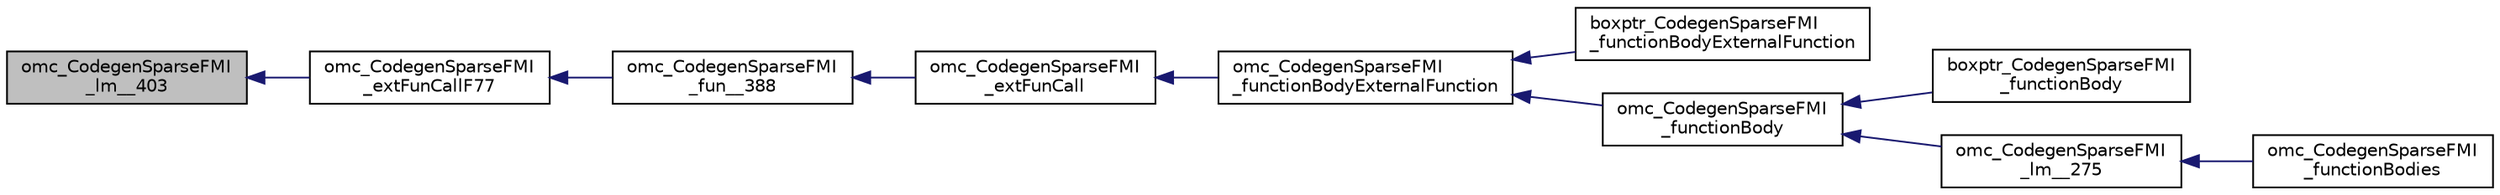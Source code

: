 digraph "omc_CodegenSparseFMI_lm__403"
{
  edge [fontname="Helvetica",fontsize="10",labelfontname="Helvetica",labelfontsize="10"];
  node [fontname="Helvetica",fontsize="10",shape=record];
  rankdir="LR";
  Node193732 [label="omc_CodegenSparseFMI\l_lm__403",height=0.2,width=0.4,color="black", fillcolor="grey75", style="filled", fontcolor="black"];
  Node193732 -> Node193733 [dir="back",color="midnightblue",fontsize="10",style="solid",fontname="Helvetica"];
  Node193733 [label="omc_CodegenSparseFMI\l_extFunCallF77",height=0.2,width=0.4,color="black", fillcolor="white", style="filled",URL="$da/d88/_codegen_sparse_f_m_i_8h.html#a5a5570bc06dc0ebd701d0151ec37cf31"];
  Node193733 -> Node193734 [dir="back",color="midnightblue",fontsize="10",style="solid",fontname="Helvetica"];
  Node193734 [label="omc_CodegenSparseFMI\l_fun__388",height=0.2,width=0.4,color="black", fillcolor="white", style="filled",URL="$d1/d2e/_codegen_sparse_f_m_i_8c.html#aa9a446d8e0b4f8854debf8546db1fe9d"];
  Node193734 -> Node193735 [dir="back",color="midnightblue",fontsize="10",style="solid",fontname="Helvetica"];
  Node193735 [label="omc_CodegenSparseFMI\l_extFunCall",height=0.2,width=0.4,color="black", fillcolor="white", style="filled",URL="$da/d88/_codegen_sparse_f_m_i_8h.html#a87b21095cda093c30204d32315ceb245"];
  Node193735 -> Node193736 [dir="back",color="midnightblue",fontsize="10",style="solid",fontname="Helvetica"];
  Node193736 [label="omc_CodegenSparseFMI\l_functionBodyExternalFunction",height=0.2,width=0.4,color="black", fillcolor="white", style="filled",URL="$da/d88/_codegen_sparse_f_m_i_8h.html#a5e09b2cb18858511d73890a0bf42cb90"];
  Node193736 -> Node193737 [dir="back",color="midnightblue",fontsize="10",style="solid",fontname="Helvetica"];
  Node193737 [label="boxptr_CodegenSparseFMI\l_functionBodyExternalFunction",height=0.2,width=0.4,color="black", fillcolor="white", style="filled",URL="$da/d88/_codegen_sparse_f_m_i_8h.html#ab8402f23f28f71b20296d942781c5102"];
  Node193736 -> Node193738 [dir="back",color="midnightblue",fontsize="10",style="solid",fontname="Helvetica"];
  Node193738 [label="omc_CodegenSparseFMI\l_functionBody",height=0.2,width=0.4,color="black", fillcolor="white", style="filled",URL="$da/d88/_codegen_sparse_f_m_i_8h.html#a8326dd08d50f77b343a0b1e9fdee90d6"];
  Node193738 -> Node193739 [dir="back",color="midnightblue",fontsize="10",style="solid",fontname="Helvetica"];
  Node193739 [label="boxptr_CodegenSparseFMI\l_functionBody",height=0.2,width=0.4,color="black", fillcolor="white", style="filled",URL="$da/d88/_codegen_sparse_f_m_i_8h.html#a1450c37977ff46f0a318f1740d46b3a2"];
  Node193738 -> Node193740 [dir="back",color="midnightblue",fontsize="10",style="solid",fontname="Helvetica"];
  Node193740 [label="omc_CodegenSparseFMI\l_lm__275",height=0.2,width=0.4,color="black", fillcolor="white", style="filled",URL="$d1/d2e/_codegen_sparse_f_m_i_8c.html#afa6f1fb10983410b266344362bafabb7"];
  Node193740 -> Node193741 [dir="back",color="midnightblue",fontsize="10",style="solid",fontname="Helvetica"];
  Node193741 [label="omc_CodegenSparseFMI\l_functionBodies",height=0.2,width=0.4,color="black", fillcolor="white", style="filled",URL="$da/d88/_codegen_sparse_f_m_i_8h.html#ad5d463f801d993e3be31d7c8963771af"];
}
